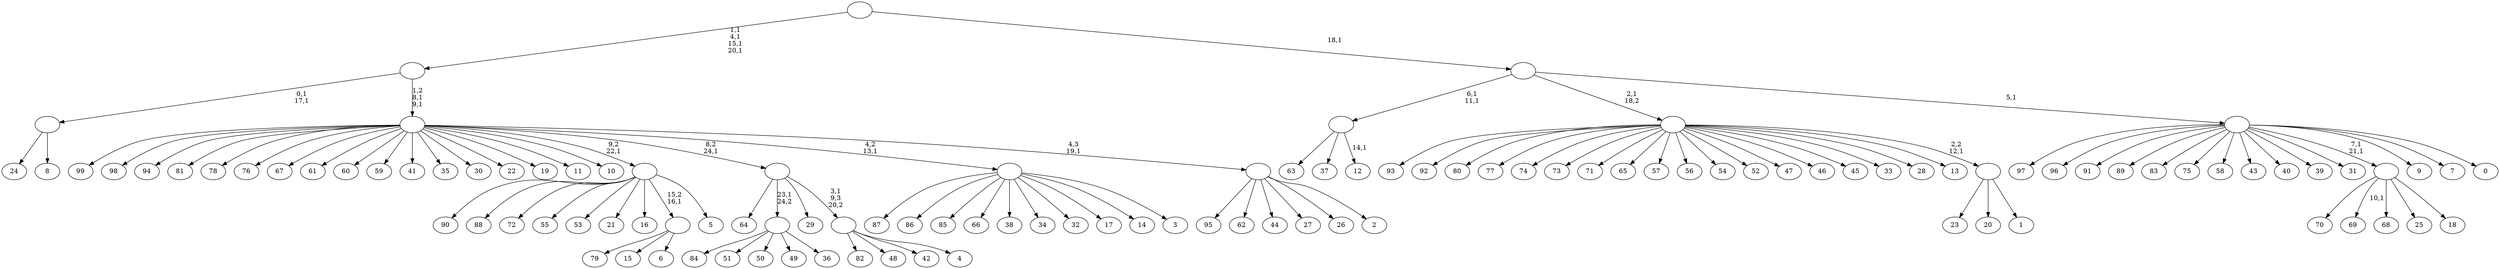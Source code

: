 digraph T {
	125 [label="99"]
	124 [label="98"]
	123 [label="97"]
	122 [label="96"]
	121 [label="95"]
	120 [label="94"]
	119 [label="93"]
	118 [label="92"]
	117 [label="91"]
	116 [label="90"]
	115 [label="89"]
	114 [label="88"]
	113 [label="87"]
	112 [label="86"]
	111 [label="85"]
	110 [label="84"]
	109 [label="83"]
	108 [label="82"]
	107 [label="81"]
	106 [label="80"]
	105 [label="79"]
	104 [label="78"]
	103 [label="77"]
	102 [label="76"]
	101 [label="75"]
	100 [label="74"]
	99 [label="73"]
	98 [label="72"]
	97 [label="71"]
	96 [label="70"]
	95 [label="69"]
	93 [label="68"]
	92 [label="67"]
	91 [label="66"]
	90 [label="65"]
	89 [label="64"]
	88 [label="63"]
	87 [label="62"]
	86 [label="61"]
	85 [label="60"]
	84 [label="59"]
	83 [label="58"]
	82 [label="57"]
	81 [label="56"]
	80 [label="55"]
	79 [label="54"]
	78 [label="53"]
	77 [label="52"]
	76 [label="51"]
	75 [label="50"]
	74 [label="49"]
	73 [label="48"]
	72 [label="47"]
	71 [label="46"]
	70 [label="45"]
	69 [label="44"]
	68 [label="43"]
	67 [label="42"]
	66 [label="41"]
	65 [label="40"]
	64 [label="39"]
	63 [label="38"]
	62 [label="37"]
	61 [label="36"]
	60 [label=""]
	59 [label="35"]
	58 [label="34"]
	57 [label="33"]
	56 [label="32"]
	55 [label="31"]
	54 [label="30"]
	53 [label="29"]
	52 [label="28"]
	51 [label="27"]
	50 [label="26"]
	49 [label="25"]
	48 [label="24"]
	47 [label="23"]
	46 [label="22"]
	45 [label="21"]
	44 [label="20"]
	43 [label="19"]
	42 [label="18"]
	41 [label=""]
	39 [label="17"]
	38 [label="16"]
	37 [label="15"]
	36 [label="14"]
	35 [label="13"]
	34 [label="12"]
	32 [label=""]
	30 [label="11"]
	29 [label="10"]
	28 [label="9"]
	27 [label="8"]
	26 [label=""]
	24 [label="7"]
	23 [label="6"]
	22 [label=""]
	21 [label="5"]
	20 [label=""]
	19 [label="4"]
	18 [label=""]
	17 [label=""]
	16 [label="3"]
	15 [label=""]
	14 [label="2"]
	13 [label=""]
	12 [label=""]
	10 [label=""]
	6 [label="1"]
	5 [label=""]
	4 [label=""]
	3 [label="0"]
	2 [label=""]
	1 [label=""]
	0 [label=""]
	60 -> 110 [label=""]
	60 -> 76 [label=""]
	60 -> 75 [label=""]
	60 -> 74 [label=""]
	60 -> 61 [label=""]
	41 -> 95 [label="10,1"]
	41 -> 96 [label=""]
	41 -> 93 [label=""]
	41 -> 49 [label=""]
	41 -> 42 [label=""]
	32 -> 34 [label="14,1"]
	32 -> 88 [label=""]
	32 -> 62 [label=""]
	26 -> 48 [label=""]
	26 -> 27 [label=""]
	22 -> 105 [label=""]
	22 -> 37 [label=""]
	22 -> 23 [label=""]
	20 -> 116 [label=""]
	20 -> 114 [label=""]
	20 -> 98 [label=""]
	20 -> 80 [label=""]
	20 -> 78 [label=""]
	20 -> 45 [label=""]
	20 -> 38 [label=""]
	20 -> 22 [label="15,2\n16,1"]
	20 -> 21 [label=""]
	18 -> 108 [label=""]
	18 -> 73 [label=""]
	18 -> 67 [label=""]
	18 -> 19 [label=""]
	17 -> 89 [label=""]
	17 -> 60 [label="23,1\n24,2"]
	17 -> 53 [label=""]
	17 -> 18 [label="3,1\n9,3\n20,2"]
	15 -> 113 [label=""]
	15 -> 112 [label=""]
	15 -> 111 [label=""]
	15 -> 91 [label=""]
	15 -> 63 [label=""]
	15 -> 58 [label=""]
	15 -> 56 [label=""]
	15 -> 39 [label=""]
	15 -> 36 [label=""]
	15 -> 16 [label=""]
	13 -> 121 [label=""]
	13 -> 87 [label=""]
	13 -> 69 [label=""]
	13 -> 51 [label=""]
	13 -> 50 [label=""]
	13 -> 14 [label=""]
	12 -> 125 [label=""]
	12 -> 124 [label=""]
	12 -> 120 [label=""]
	12 -> 107 [label=""]
	12 -> 104 [label=""]
	12 -> 102 [label=""]
	12 -> 92 [label=""]
	12 -> 86 [label=""]
	12 -> 85 [label=""]
	12 -> 84 [label=""]
	12 -> 66 [label=""]
	12 -> 59 [label=""]
	12 -> 54 [label=""]
	12 -> 46 [label=""]
	12 -> 43 [label=""]
	12 -> 30 [label=""]
	12 -> 29 [label=""]
	12 -> 20 [label="9,2\n22,1"]
	12 -> 17 [label="8,2\n24,1"]
	12 -> 15 [label="4,2\n13,1"]
	12 -> 13 [label="4,3\n19,1"]
	10 -> 12 [label="1,2\n8,1\n9,1"]
	10 -> 26 [label="0,1\n17,1"]
	5 -> 47 [label=""]
	5 -> 44 [label=""]
	5 -> 6 [label=""]
	4 -> 119 [label=""]
	4 -> 118 [label=""]
	4 -> 106 [label=""]
	4 -> 103 [label=""]
	4 -> 100 [label=""]
	4 -> 99 [label=""]
	4 -> 97 [label=""]
	4 -> 90 [label=""]
	4 -> 82 [label=""]
	4 -> 81 [label=""]
	4 -> 79 [label=""]
	4 -> 77 [label=""]
	4 -> 72 [label=""]
	4 -> 71 [label=""]
	4 -> 70 [label=""]
	4 -> 57 [label=""]
	4 -> 52 [label=""]
	4 -> 35 [label=""]
	4 -> 5 [label="2,2\n12,1"]
	2 -> 41 [label="7,1\n21,1"]
	2 -> 123 [label=""]
	2 -> 122 [label=""]
	2 -> 117 [label=""]
	2 -> 115 [label=""]
	2 -> 109 [label=""]
	2 -> 101 [label=""]
	2 -> 83 [label=""]
	2 -> 68 [label=""]
	2 -> 65 [label=""]
	2 -> 64 [label=""]
	2 -> 55 [label=""]
	2 -> 28 [label=""]
	2 -> 24 [label=""]
	2 -> 3 [label=""]
	1 -> 32 [label="6,1\n11,1"]
	1 -> 4 [label="2,1\n18,2"]
	1 -> 2 [label="5,1"]
	0 -> 10 [label="1,1\n4,1\n15,1\n20,1"]
	0 -> 1 [label="18,1"]
}

